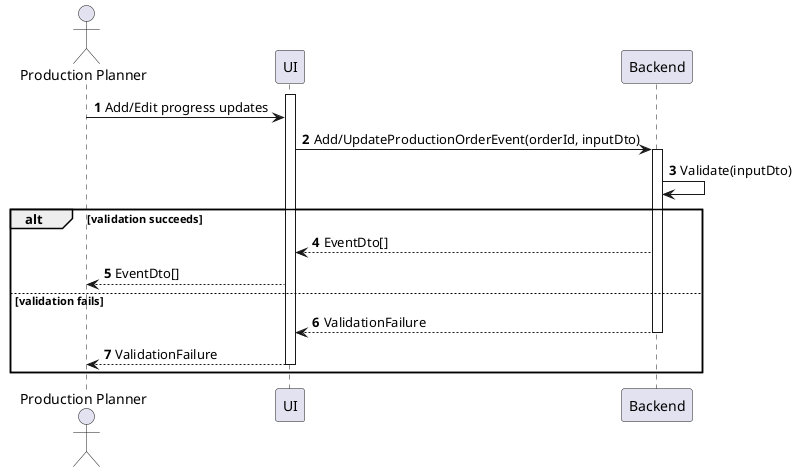 @startuml production-order-update-progress
autonumber

actor "Production Planner" as a
participant UI as f
participant Backend as b

activate f
a -> f : Add/Edit progress updates
f -> b : Add/UpdateProductionOrderEvent(orderId, inputDto)
activate b
b -> b : Validate(inputDto)

alt validation succeeds
    b --> f : EventDto[]
    f --> a : EventDto[]
else validation fails
    return ValidationFailure
    f --> a : ValidationFailure
    deactivate f
end
@enduml